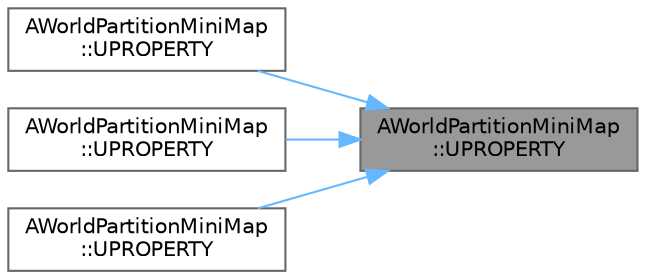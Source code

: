 digraph "AWorldPartitionMiniMap::UPROPERTY"
{
 // INTERACTIVE_SVG=YES
 // LATEX_PDF_SIZE
  bgcolor="transparent";
  edge [fontname=Helvetica,fontsize=10,labelfontname=Helvetica,labelfontsize=10];
  node [fontname=Helvetica,fontsize=10,shape=box,height=0.2,width=0.4];
  rankdir="RL";
  Node1 [id="Node000001",label="AWorldPartitionMiniMap\l::UPROPERTY",height=0.2,width=0.4,color="gray40", fillcolor="grey60", style="filled", fontcolor="black",tooltip=" "];
  Node1 -> Node2 [id="edge1_Node000001_Node000002",dir="back",color="steelblue1",style="solid",tooltip=" "];
  Node2 [id="Node000002",label="AWorldPartitionMiniMap\l::UPROPERTY",height=0.2,width=0.4,color="grey40", fillcolor="white", style="filled",URL="$d4/d7b/classAWorldPartitionMiniMap.html#a31472f22de9e31b256ecc7523746b958",tooltip="Size of the loading region that will be used when iterating over the whole map during the minimap bui..."];
  Node1 -> Node3 [id="edge2_Node000001_Node000003",dir="back",color="steelblue1",style="solid",tooltip=" "];
  Node3 [id="Node000003",label="AWorldPartitionMiniMap\l::UPROPERTY",height=0.2,width=0.4,color="grey40", fillcolor="white", style="filled",URL="$d4/d7b/classAWorldPartitionMiniMap.html#aa69b6fa884d666490cce662a64556343",tooltip=" "];
  Node1 -> Node4 [id="edge3_Node000001_Node000004",dir="back",color="steelblue1",style="solid",tooltip=" "];
  Node4 [id="Node000004",label="AWorldPartitionMiniMap\l::UPROPERTY",height=0.2,width=0.4,color="grey40", fillcolor="white", style="filled",URL="$d4/d7b/classAWorldPartitionMiniMap.html#a57220a5ebc8f6d730c1cfb60c62acdc0",tooltip=" "];
}
